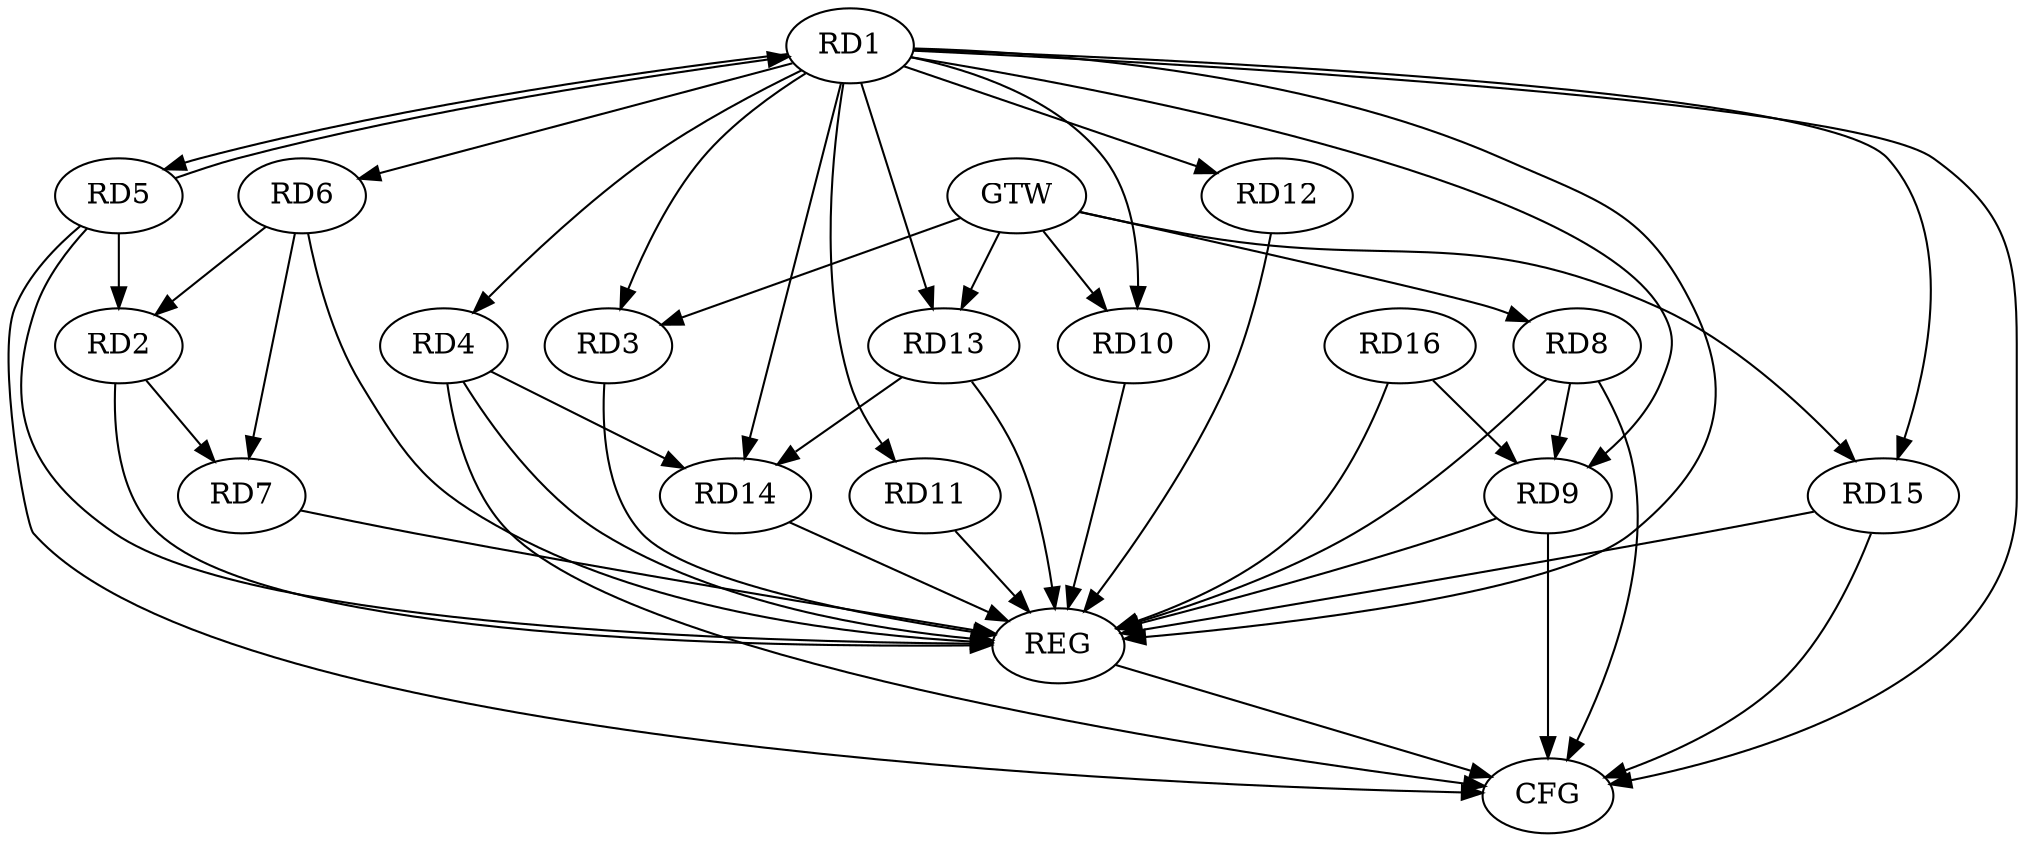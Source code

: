 strict digraph G {
  RD1 [ label="RD1" ];
  RD2 [ label="RD2" ];
  RD3 [ label="RD3" ];
  RD4 [ label="RD4" ];
  RD5 [ label="RD5" ];
  RD6 [ label="RD6" ];
  RD7 [ label="RD7" ];
  RD8 [ label="RD8" ];
  RD9 [ label="RD9" ];
  RD10 [ label="RD10" ];
  RD11 [ label="RD11" ];
  RD12 [ label="RD12" ];
  RD13 [ label="RD13" ];
  RD14 [ label="RD14" ];
  RD15 [ label="RD15" ];
  RD16 [ label="RD16" ];
  GTW [ label="GTW" ];
  REG [ label="REG" ];
  CFG [ label="CFG" ];
  RD5 -> RD1;
  RD1 -> RD9;
  RD1 -> RD14;
  RD5 -> RD2;
  RD6 -> RD2;
  RD2 -> RD7;
  RD4 -> RD14;
  RD6 -> RD7;
  RD8 -> RD9;
  RD16 -> RD9;
  RD13 -> RD14;
  GTW -> RD3;
  GTW -> RD8;
  GTW -> RD10;
  GTW -> RD13;
  GTW -> RD15;
  RD1 -> REG;
  RD2 -> REG;
  RD3 -> REG;
  RD4 -> REG;
  RD5 -> REG;
  RD6 -> REG;
  RD7 -> REG;
  RD8 -> REG;
  RD9 -> REG;
  RD10 -> REG;
  RD11 -> REG;
  RD12 -> REG;
  RD13 -> REG;
  RD14 -> REG;
  RD15 -> REG;
  RD16 -> REG;
  RD9 -> CFG;
  RD8 -> CFG;
  RD4 -> CFG;
  RD15 -> CFG;
  RD1 -> CFG;
  RD5 -> CFG;
  REG -> CFG;
  RD1 -> RD3;
  RD1 -> RD11;
  RD1 -> RD6;
  RD1 -> RD12;
  RD1 -> RD5;
  RD1 -> RD13;
  RD1 -> RD4;
  RD1 -> RD10;
  RD1 -> RD15;
}

